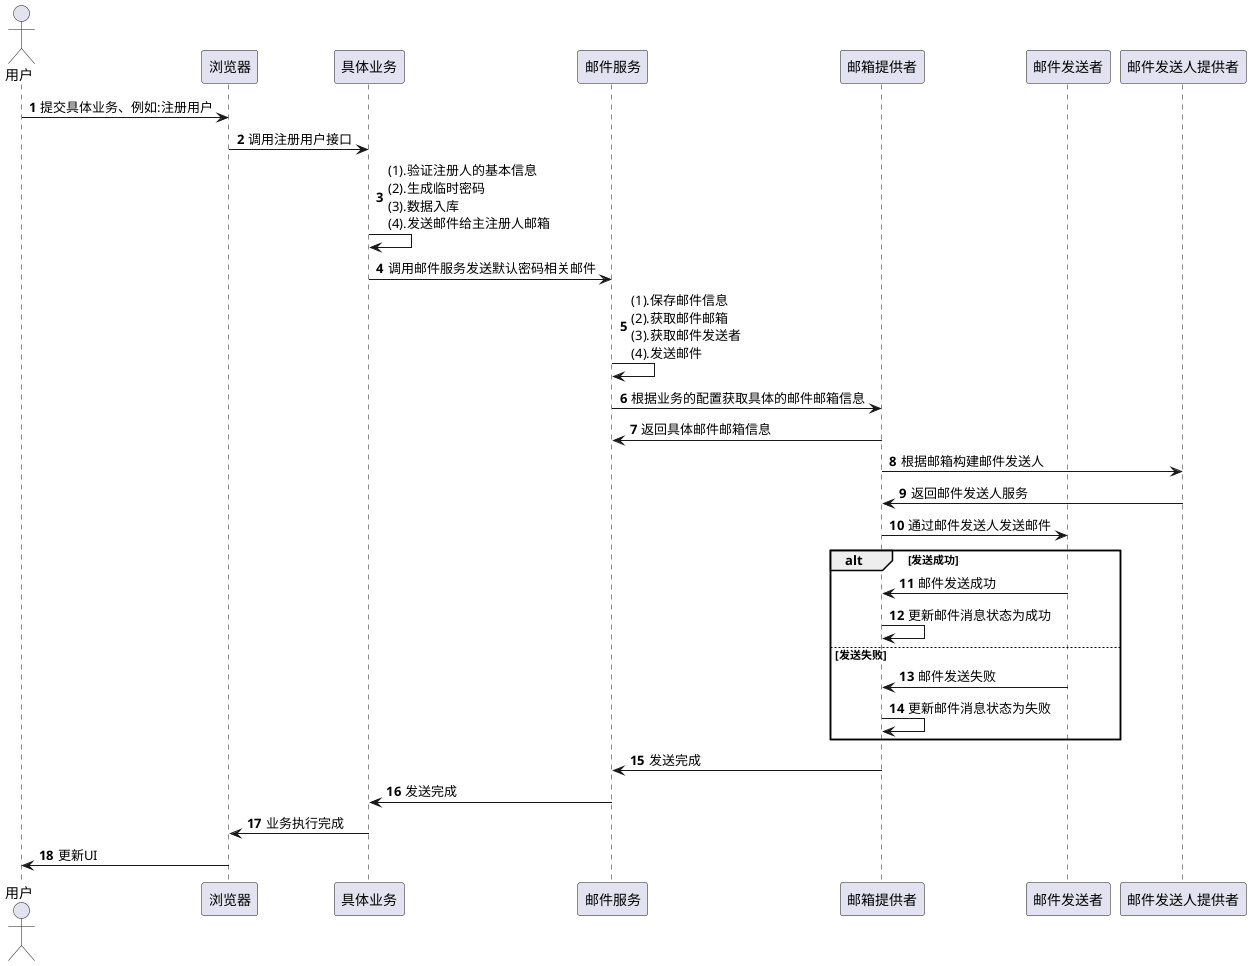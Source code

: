 @startuml

autonumber
actor	"用户" as U
participant "浏览器" as B
participant "具体业务" as A
participant "邮件服务" as I
participant "邮箱提供者" as PS
participant "邮件发送者" as S
participant "邮件发送人提供者" as SP

U -> B: 提交具体业务、例如:注册用户
B -> A: 调用注册用户接口
A -> A: (1).验证注册人的基本信息\n(2).生成临时密码\n(3).数据入库\n(4).发送邮件给主注册人邮箱
A -> I: 调用邮件服务发送默认密码相关邮件
I -> I: (1).保存邮件信息\n(2).获取邮件邮箱\n(3).获取邮件发送者\n(4).发送邮件
I -> PS: 根据业务的配置获取具体的邮件邮箱信息
PS -> I: 返回具体邮件邮箱信息
PS -> SP: 根据邮箱构建邮件发送人
SP -> PS: 返回邮件发送人服务
PS -> S: 通过邮件发送人发送邮件

alt 发送成功
S -> PS: 邮件发送成功
PS -> PS: 更新邮件消息状态为成功
else 发送失败
S -> PS: 邮件发送失败
PS -> PS: 更新邮件消息状态为失败
end
PS -> I: 发送完成
I -> A: 发送完成
A -> B: 业务执行完成
B -> U: 更新UI




@enduml
